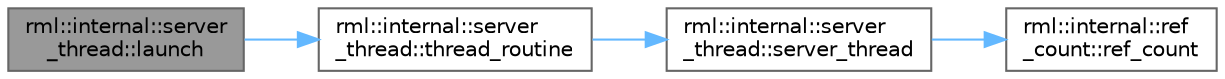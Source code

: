 digraph "rml::internal::server_thread::launch"
{
 // LATEX_PDF_SIZE
  bgcolor="transparent";
  edge [fontname=Helvetica,fontsize=10,labelfontname=Helvetica,labelfontsize=10];
  node [fontname=Helvetica,fontsize=10,shape=box,height=0.2,width=0.4];
  rankdir="LR";
  Node1 [id="Node000001",label="rml::internal::server\l_thread::launch",height=0.2,width=0.4,color="gray40", fillcolor="grey60", style="filled", fontcolor="black",tooltip="Launch a thread that is bound to *this."];
  Node1 -> Node2 [id="edge1_Node000001_Node000002",color="steelblue1",style="solid",tooltip=" "];
  Node2 [id="Node000002",label="rml::internal::server\l_thread::thread_routine",height=0.2,width=0.4,color="grey40", fillcolor="white", style="filled",URL="$classrml_1_1internal_1_1server__thread.html#a3435255b5ed0d77a83b8fcebb94e4982",tooltip=" "];
  Node2 -> Node3 [id="edge2_Node000002_Node000003",color="steelblue1",style="solid",tooltip=" "];
  Node3 [id="Node000003",label="rml::internal::server\l_thread::server_thread",height=0.2,width=0.4,color="grey40", fillcolor="white", style="filled",URL="$classrml_1_1internal_1_1server__thread.html#abc8a4b67648f622a179e010eeb7d6be1",tooltip=" "];
  Node3 -> Node4 [id="edge3_Node000003_Node000004",color="steelblue1",style="solid",tooltip=" "];
  Node4 [id="Node000004",label="rml::internal::ref\l_count::ref_count",height=0.2,width=0.4,color="grey40", fillcolor="white", style="filled",URL="$classrml_1_1internal_1_1ref__count.html#a4b92246e7f3e8ce41038e5abd98e209d",tooltip=" "];
}
